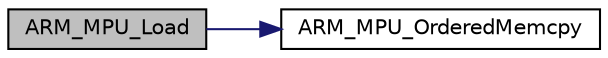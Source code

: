 digraph "ARM_MPU_Load"
{
 // LATEX_PDF_SIZE
  edge [fontname="Helvetica",fontsize="10",labelfontname="Helvetica",labelfontsize="10"];
  node [fontname="Helvetica",fontsize="10",shape=record];
  rankdir="LR";
  Node1 [label="ARM_MPU_Load",height=0.2,width=0.4,color="black", fillcolor="grey75", style="filled", fontcolor="black",tooltip="Load the given number of MPU regions from a table."];
  Node1 -> Node2 [color="midnightblue",fontsize="10",style="solid",fontname="Helvetica"];
  Node2 [label="ARM_MPU_OrderedMemcpy",height=0.2,width=0.4,color="black", fillcolor="white", style="filled",URL="$mpu__armv7_8h.html#ac1a949403bf84eecaf407003fb553ae7",tooltip="Memcopy with strictly ordered memory access, e.g."];
}
